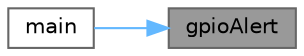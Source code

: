 digraph "gpioAlert"
{
 // LATEX_PDF_SIZE
  bgcolor="transparent";
  edge [fontname=Helvetica,fontsize=10,labelfontname=Helvetica,labelfontsize=10];
  node [fontname=Helvetica,fontsize=10,shape=box,height=0.2,width=0.4];
  rankdir="RL";
  Node1 [id="Node000001",label="gpioAlert",height=0.2,width=0.4,color="gray40", fillcolor="grey60", style="filled", fontcolor="black",tooltip="GPIO alert function."];
  Node1 -> Node2 [id="edge2_Node000001_Node000002",dir="back",color="steelblue1",style="solid",tooltip=" "];
  Node2 [id="Node000002",label="main",height=0.2,width=0.4,color="grey40", fillcolor="white", style="filled",URL="$heartguard_8cpp.html#a0ddf1224851353fc92bfbff6f499fa97",tooltip="Main function."];
}
